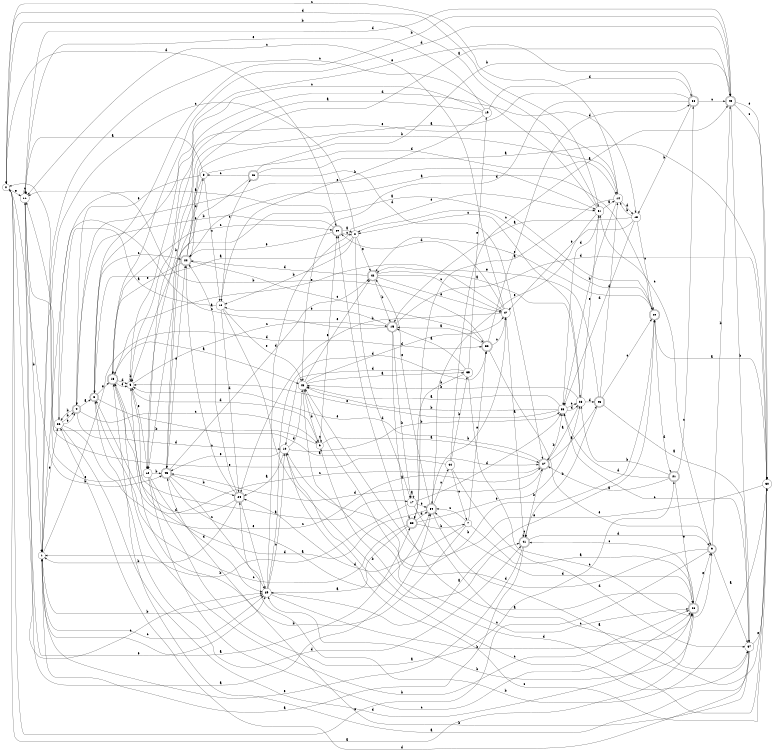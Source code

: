 digraph n39_8 {
__start0 [label="" shape="none"];

rankdir=LR;
size="8,5";

s0 [style="filled", color="black", fillcolor="white" shape="circle", label="0"];
s1 [style="filled", color="black", fillcolor="white" shape="circle", label="1"];
s2 [style="filled", color="black", fillcolor="white" shape="circle", label="2"];
s3 [style="rounded,filled", color="black", fillcolor="white" shape="doublecircle", label="3"];
s4 [style="rounded,filled", color="black", fillcolor="white" shape="doublecircle", label="4"];
s5 [style="filled", color="black", fillcolor="white" shape="circle", label="5"];
s6 [style="filled", color="black", fillcolor="white" shape="circle", label="6"];
s7 [style="filled", color="black", fillcolor="white" shape="circle", label="7"];
s8 [style="filled", color="black", fillcolor="white" shape="circle", label="8"];
s9 [style="rounded,filled", color="black", fillcolor="white" shape="doublecircle", label="9"];
s10 [style="filled", color="black", fillcolor="white" shape="circle", label="10"];
s11 [style="filled", color="black", fillcolor="white" shape="circle", label="11"];
s12 [style="filled", color="black", fillcolor="white" shape="circle", label="12"];
s13 [style="rounded,filled", color="black", fillcolor="white" shape="doublecircle", label="13"];
s14 [style="filled", color="black", fillcolor="white" shape="circle", label="14"];
s15 [style="rounded,filled", color="black", fillcolor="white" shape="doublecircle", label="15"];
s16 [style="filled", color="black", fillcolor="white" shape="circle", label="16"];
s17 [style="filled", color="black", fillcolor="white" shape="circle", label="17"];
s18 [style="filled", color="black", fillcolor="white" shape="circle", label="18"];
s19 [style="filled", color="black", fillcolor="white" shape="circle", label="19"];
s20 [style="rounded,filled", color="black", fillcolor="white" shape="doublecircle", label="20"];
s21 [style="rounded,filled", color="black", fillcolor="white" shape="doublecircle", label="21"];
s22 [style="rounded,filled", color="black", fillcolor="white" shape="doublecircle", label="22"];
s23 [style="rounded,filled", color="black", fillcolor="white" shape="doublecircle", label="23"];
s24 [style="rounded,filled", color="black", fillcolor="white" shape="doublecircle", label="24"];
s25 [style="rounded,filled", color="black", fillcolor="white" shape="doublecircle", label="25"];
s26 [style="filled", color="black", fillcolor="white" shape="circle", label="26"];
s27 [style="rounded,filled", color="black", fillcolor="white" shape="doublecircle", label="27"];
s28 [style="filled", color="black", fillcolor="white" shape="circle", label="28"];
s29 [style="filled", color="black", fillcolor="white" shape="circle", label="29"];
s30 [style="filled", color="black", fillcolor="white" shape="circle", label="30"];
s31 [style="filled", color="black", fillcolor="white" shape="circle", label="31"];
s32 [style="rounded,filled", color="black", fillcolor="white" shape="doublecircle", label="32"];
s33 [style="filled", color="black", fillcolor="white" shape="circle", label="33"];
s34 [style="rounded,filled", color="black", fillcolor="white" shape="doublecircle", label="34"];
s35 [style="filled", color="black", fillcolor="white" shape="circle", label="35"];
s36 [style="rounded,filled", color="black", fillcolor="white" shape="doublecircle", label="36"];
s37 [style="filled", color="black", fillcolor="white" shape="circle", label="37"];
s38 [style="rounded,filled", color="black", fillcolor="white" shape="doublecircle", label="38"];
s39 [style="rounded,filled", color="black", fillcolor="white" shape="doublecircle", label="39"];
s40 [style="rounded,filled", color="black", fillcolor="white" shape="doublecircle", label="40"];
s41 [style="rounded,filled", color="black", fillcolor="white" shape="doublecircle", label="41"];
s42 [style="rounded,filled", color="black", fillcolor="white" shape="doublecircle", label="42"];
s43 [style="filled", color="black", fillcolor="white" shape="circle", label="43"];
s44 [style="filled", color="black", fillcolor="white" shape="circle", label="44"];
s45 [style="rounded,filled", color="black", fillcolor="white" shape="doublecircle", label="45"];
s46 [style="rounded,filled", color="black", fillcolor="white" shape="doublecircle", label="46"];
s47 [style="filled", color="black", fillcolor="white" shape="circle", label="47"];
s0 -> s23 [label="a"];
s0 -> s45 [label="b"];
s0 -> s29 [label="c"];
s0 -> s31 [label="d"];
s0 -> s11 [label="e"];
s1 -> s38 [label="a"];
s1 -> s29 [label="b"];
s1 -> s29 [label="c"];
s1 -> s32 [label="d"];
s1 -> s26 [label="e"];
s2 -> s3 [label="a"];
s2 -> s16 [label="b"];
s2 -> s1 [label="c"];
s2 -> s17 [label="d"];
s2 -> s42 [label="e"];
s3 -> s27 [label="a"];
s3 -> s40 [label="b"];
s3 -> s22 [label="c"];
s3 -> s41 [label="d"];
s3 -> s13 [label="e"];
s4 -> s3 [label="a"];
s4 -> s26 [label="b"];
s4 -> s6 [label="c"];
s4 -> s10 [label="d"];
s4 -> s31 [label="e"];
s5 -> s17 [label="a"];
s5 -> s5 [label="b"];
s5 -> s15 [label="c"];
s5 -> s18 [label="d"];
s5 -> s12 [label="e"];
s6 -> s27 [label="a"];
s6 -> s0 [label="b"];
s6 -> s6 [label="c"];
s6 -> s5 [label="d"];
s6 -> s39 [label="e"];
s7 -> s23 [label="a"];
s7 -> s13 [label="b"];
s7 -> s34 [label="c"];
s7 -> s24 [label="d"];
s7 -> s32 [label="e"];
s8 -> s11 [label="a"];
s8 -> s12 [label="b"];
s8 -> s16 [label="c"];
s8 -> s14 [label="d"];
s8 -> s4 [label="e"];
s9 -> s37 [label="a"];
s9 -> s40 [label="b"];
s9 -> s31 [label="c"];
s9 -> s43 [label="d"];
s9 -> s0 [label="e"];
s10 -> s24 [label="a"];
s10 -> s33 [label="b"];
s10 -> s37 [label="c"];
s10 -> s43 [label="d"];
s10 -> s45 [label="e"];
s11 -> s34 [label="a"];
s11 -> s1 [label="b"];
s11 -> s11 [label="c"];
s11 -> s40 [label="d"];
s11 -> s29 [label="e"];
s12 -> s21 [label="a"];
s12 -> s45 [label="b"];
s12 -> s23 [label="c"];
s12 -> s29 [label="d"];
s12 -> s11 [label="e"];
s13 -> s43 [label="a"];
s13 -> s23 [label="b"];
s13 -> s39 [label="c"];
s13 -> s5 [label="d"];
s13 -> s5 [label="e"];
s14 -> s38 [label="a"];
s14 -> s33 [label="b"];
s14 -> s0 [label="c"];
s14 -> s18 [label="d"];
s14 -> s12 [label="e"];
s15 -> s38 [label="a"];
s15 -> s17 [label="b"];
s15 -> s1 [label="c"];
s15 -> s30 [label="d"];
s15 -> s16 [label="e"];
s16 -> s26 [label="a"];
s16 -> s41 [label="b"];
s16 -> s46 [label="c"];
s16 -> s24 [label="d"];
s16 -> s43 [label="e"];
s17 -> s17 [label="a"];
s17 -> s1 [label="b"];
s17 -> s37 [label="c"];
s17 -> s33 [label="d"];
s17 -> s34 [label="e"];
s18 -> s15 [label="a"];
s18 -> s14 [label="b"];
s18 -> s20 [label="c"];
s18 -> s33 [label="d"];
s18 -> s47 [label="e"];
s19 -> s45 [label="a"];
s19 -> s16 [label="b"];
s19 -> s5 [label="c"];
s19 -> s36 [label="d"];
s19 -> s11 [label="e"];
s20 -> s5 [label="a"];
s20 -> s10 [label="b"];
s20 -> s2 [label="c"];
s20 -> s21 [label="d"];
s20 -> s42 [label="e"];
s21 -> s27 [label="a"];
s21 -> s28 [label="b"];
s21 -> s36 [label="c"];
s21 -> s33 [label="d"];
s21 -> s23 [label="e"];
s22 -> s20 [label="a"];
s22 -> s14 [label="b"];
s22 -> s32 [label="c"];
s22 -> s8 [label="d"];
s22 -> s13 [label="e"];
s23 -> s39 [label="a"];
s23 -> s29 [label="b"];
s23 -> s41 [label="c"];
s23 -> s34 [label="d"];
s23 -> s9 [label="e"];
s24 -> s22 [label="a"];
s24 -> s1 [label="b"];
s24 -> s22 [label="c"];
s24 -> s13 [label="d"];
s24 -> s29 [label="e"];
s25 -> s37 [label="a"];
s25 -> s41 [label="b"];
s25 -> s20 [label="c"];
s25 -> s14 [label="d"];
s25 -> s42 [label="e"];
s26 -> s39 [label="a"];
s26 -> s4 [label="b"];
s26 -> s27 [label="c"];
s26 -> s23 [label="d"];
s26 -> s4 [label="e"];
s27 -> s25 [label="a"];
s27 -> s33 [label="b"];
s27 -> s3 [label="c"];
s27 -> s45 [label="d"];
s27 -> s5 [label="e"];
s28 -> s27 [label="a"];
s28 -> s43 [label="b"];
s28 -> s2 [label="c"];
s28 -> s25 [label="d"];
s28 -> s31 [label="e"];
s29 -> s20 [label="a"];
s29 -> s23 [label="b"];
s29 -> s10 [label="c"];
s29 -> s32 [label="d"];
s29 -> s31 [label="e"];
s30 -> s20 [label="a"];
s30 -> s24 [label="b"];
s30 -> s10 [label="c"];
s30 -> s6 [label="d"];
s30 -> s43 [label="e"];
s31 -> s14 [label="a"];
s31 -> s0 [label="b"];
s31 -> s1 [label="c"];
s31 -> s33 [label="d"];
s31 -> s34 [label="e"];
s32 -> s15 [label="a"];
s32 -> s11 [label="b"];
s32 -> s47 [label="c"];
s32 -> s36 [label="d"];
s32 -> s9 [label="e"];
s33 -> s43 [label="a"];
s33 -> s43 [label="b"];
s33 -> s28 [label="c"];
s33 -> s28 [label="d"];
s33 -> s5 [label="e"];
s34 -> s30 [label="a"];
s34 -> s47 [label="b"];
s34 -> s44 [label="c"];
s34 -> s5 [label="d"];
s34 -> s42 [label="e"];
s35 -> s15 [label="a"];
s35 -> s38 [label="b"];
s35 -> s9 [label="c"];
s35 -> s10 [label="d"];
s35 -> s19 [label="e"];
s36 -> s45 [label="a"];
s36 -> s18 [label="b"];
s36 -> s40 [label="c"];
s36 -> s43 [label="d"];
s36 -> s3 [label="e"];
s37 -> s13 [label="a"];
s37 -> s45 [label="b"];
s37 -> s33 [label="c"];
s37 -> s26 [label="d"];
s37 -> s30 [label="e"];
s38 -> s29 [label="a"];
s38 -> s7 [label="b"];
s38 -> s3 [label="c"];
s38 -> s34 [label="d"];
s38 -> s28 [label="e"];
s39 -> s2 [label="a"];
s39 -> s4 [label="b"];
s39 -> s2 [label="c"];
s39 -> s0 [label="d"];
s39 -> s22 [label="e"];
s40 -> s22 [label="a"];
s40 -> s37 [label="b"];
s40 -> s30 [label="c"];
s40 -> s13 [label="d"];
s40 -> s30 [label="e"];
s41 -> s1 [label="a"];
s41 -> s27 [label="b"];
s41 -> s41 [label="c"];
s41 -> s9 [label="d"];
s41 -> s1 [label="e"];
s42 -> s28 [label="a"];
s42 -> s15 [label="b"];
s42 -> s47 [label="c"];
s42 -> s22 [label="d"];
s42 -> s47 [label="e"];
s43 -> s35 [label="a"];
s43 -> s6 [label="b"];
s43 -> s23 [label="c"];
s43 -> s47 [label="d"];
s43 -> s42 [label="e"];
s44 -> s40 [label="a"];
s44 -> s35 [label="b"];
s44 -> s7 [label="c"];
s44 -> s37 [label="d"];
s44 -> s11 [label="e"];
s45 -> s34 [label="a"];
s45 -> s24 [label="b"];
s45 -> s29 [label="c"];
s45 -> s42 [label="d"];
s45 -> s22 [label="e"];
s46 -> s30 [label="a"];
s46 -> s40 [label="b"];
s46 -> s8 [label="c"];
s46 -> s27 [label="d"];
s46 -> s12 [label="e"];
s47 -> s41 [label="a"];
s47 -> s24 [label="b"];
s47 -> s11 [label="c"];
s47 -> s39 [label="d"];
s47 -> s13 [label="e"];

}